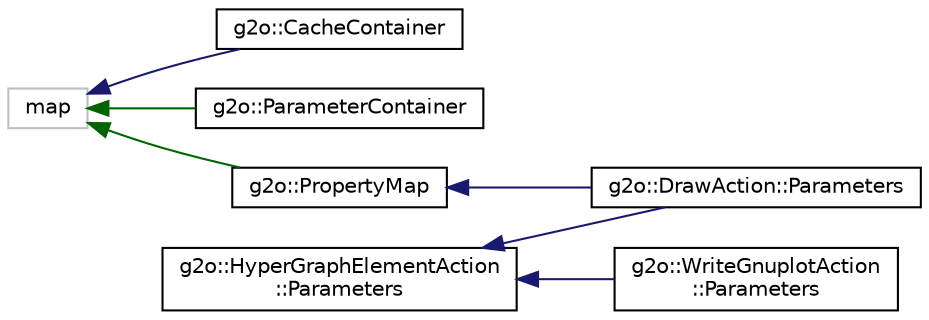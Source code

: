 digraph "Graphical Class Hierarchy"
{
  edge [fontname="Helvetica",fontsize="10",labelfontname="Helvetica",labelfontsize="10"];
  node [fontname="Helvetica",fontsize="10",shape=record];
  rankdir="LR";
  Node1 [label="map",height=0.2,width=0.4,color="grey75", fillcolor="white", style="filled"];
  Node1 -> Node2 [dir="back",color="midnightblue",fontsize="10",style="solid",fontname="Helvetica"];
  Node2 [label="g2o::CacheContainer",height=0.2,width=0.4,color="black", fillcolor="white", style="filled",URL="$classg2o_1_1CacheContainer.html"];
  Node1 -> Node3 [dir="back",color="darkgreen",fontsize="10",style="solid",fontname="Helvetica"];
  Node3 [label="g2o::ParameterContainer",height=0.2,width=0.4,color="black", fillcolor="white", style="filled",URL="$classg2o_1_1ParameterContainer.html",tooltip="map id to parameters "];
  Node1 -> Node4 [dir="back",color="darkgreen",fontsize="10",style="solid",fontname="Helvetica"];
  Node4 [label="g2o::PropertyMap",height=0.2,width=0.4,color="black", fillcolor="white", style="filled",URL="$classg2o_1_1PropertyMap.html",tooltip="a collection of properties mapping from name to the property itself "];
  Node4 -> Node5 [dir="back",color="midnightblue",fontsize="10",style="solid",fontname="Helvetica"];
  Node5 [label="g2o::DrawAction::Parameters",height=0.2,width=0.4,color="black", fillcolor="white", style="filled",URL="$classg2o_1_1DrawAction_1_1Parameters.html"];
  Node6 [label="g2o::HyperGraphElementAction\l::Parameters",height=0.2,width=0.4,color="black", fillcolor="white", style="filled",URL="$structg2o_1_1HyperGraphElementAction_1_1Parameters.html"];
  Node6 -> Node5 [dir="back",color="midnightblue",fontsize="10",style="solid",fontname="Helvetica"];
  Node6 -> Node7 [dir="back",color="midnightblue",fontsize="10",style="solid",fontname="Helvetica"];
  Node7 [label="g2o::WriteGnuplotAction\l::Parameters",height=0.2,width=0.4,color="black", fillcolor="white", style="filled",URL="$structg2o_1_1WriteGnuplotAction_1_1Parameters.html"];
}
